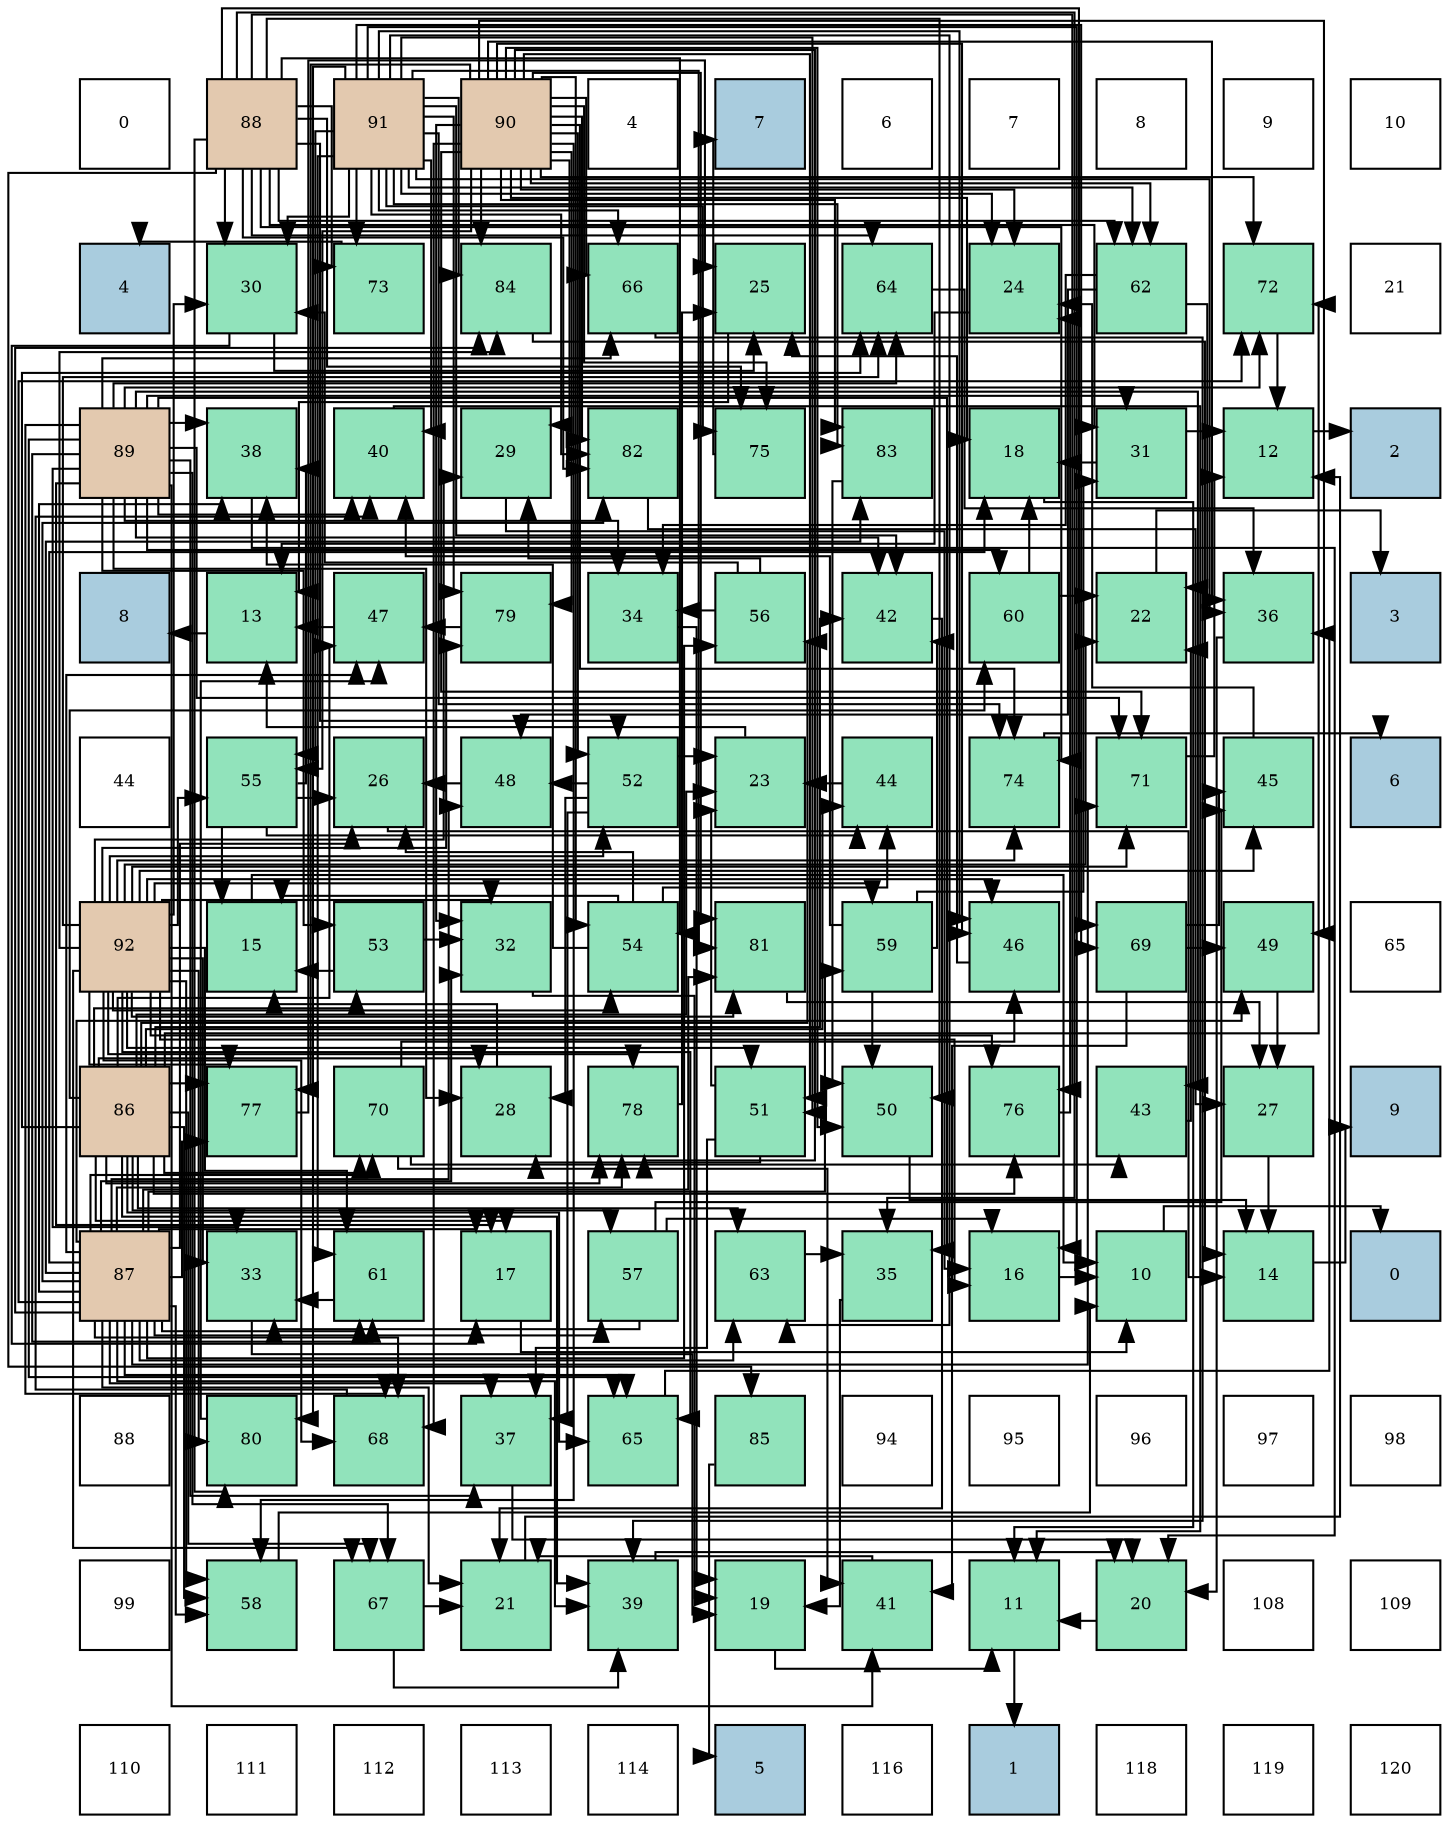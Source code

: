 digraph layout{
 rankdir=TB;
 splines=ortho;
 node [style=filled shape=square fixedsize=true width=0.6];
0[label="0", fontsize=8, fillcolor="#ffffff"];
1[label="88", fontsize=8, fillcolor="#e3c9af"];
2[label="91", fontsize=8, fillcolor="#e3c9af"];
3[label="90", fontsize=8, fillcolor="#e3c9af"];
4[label="4", fontsize=8, fillcolor="#ffffff"];
5[label="7", fontsize=8, fillcolor="#a9ccde"];
6[label="6", fontsize=8, fillcolor="#ffffff"];
7[label="7", fontsize=8, fillcolor="#ffffff"];
8[label="8", fontsize=8, fillcolor="#ffffff"];
9[label="9", fontsize=8, fillcolor="#ffffff"];
10[label="10", fontsize=8, fillcolor="#ffffff"];
11[label="4", fontsize=8, fillcolor="#a9ccde"];
12[label="30", fontsize=8, fillcolor="#91e3bb"];
13[label="73", fontsize=8, fillcolor="#91e3bb"];
14[label="84", fontsize=8, fillcolor="#91e3bb"];
15[label="66", fontsize=8, fillcolor="#91e3bb"];
16[label="25", fontsize=8, fillcolor="#91e3bb"];
17[label="64", fontsize=8, fillcolor="#91e3bb"];
18[label="24", fontsize=8, fillcolor="#91e3bb"];
19[label="62", fontsize=8, fillcolor="#91e3bb"];
20[label="72", fontsize=8, fillcolor="#91e3bb"];
21[label="21", fontsize=8, fillcolor="#ffffff"];
22[label="89", fontsize=8, fillcolor="#e3c9af"];
23[label="38", fontsize=8, fillcolor="#91e3bb"];
24[label="40", fontsize=8, fillcolor="#91e3bb"];
25[label="29", fontsize=8, fillcolor="#91e3bb"];
26[label="82", fontsize=8, fillcolor="#91e3bb"];
27[label="75", fontsize=8, fillcolor="#91e3bb"];
28[label="83", fontsize=8, fillcolor="#91e3bb"];
29[label="18", fontsize=8, fillcolor="#91e3bb"];
30[label="31", fontsize=8, fillcolor="#91e3bb"];
31[label="12", fontsize=8, fillcolor="#91e3bb"];
32[label="2", fontsize=8, fillcolor="#a9ccde"];
33[label="8", fontsize=8, fillcolor="#a9ccde"];
34[label="13", fontsize=8, fillcolor="#91e3bb"];
35[label="47", fontsize=8, fillcolor="#91e3bb"];
36[label="79", fontsize=8, fillcolor="#91e3bb"];
37[label="34", fontsize=8, fillcolor="#91e3bb"];
38[label="56", fontsize=8, fillcolor="#91e3bb"];
39[label="42", fontsize=8, fillcolor="#91e3bb"];
40[label="60", fontsize=8, fillcolor="#91e3bb"];
41[label="22", fontsize=8, fillcolor="#91e3bb"];
42[label="36", fontsize=8, fillcolor="#91e3bb"];
43[label="3", fontsize=8, fillcolor="#a9ccde"];
44[label="44", fontsize=8, fillcolor="#ffffff"];
45[label="55", fontsize=8, fillcolor="#91e3bb"];
46[label="26", fontsize=8, fillcolor="#91e3bb"];
47[label="48", fontsize=8, fillcolor="#91e3bb"];
48[label="52", fontsize=8, fillcolor="#91e3bb"];
49[label="23", fontsize=8, fillcolor="#91e3bb"];
50[label="44", fontsize=8, fillcolor="#91e3bb"];
51[label="74", fontsize=8, fillcolor="#91e3bb"];
52[label="71", fontsize=8, fillcolor="#91e3bb"];
53[label="45", fontsize=8, fillcolor="#91e3bb"];
54[label="6", fontsize=8, fillcolor="#a9ccde"];
55[label="92", fontsize=8, fillcolor="#e3c9af"];
56[label="15", fontsize=8, fillcolor="#91e3bb"];
57[label="53", fontsize=8, fillcolor="#91e3bb"];
58[label="32", fontsize=8, fillcolor="#91e3bb"];
59[label="54", fontsize=8, fillcolor="#91e3bb"];
60[label="81", fontsize=8, fillcolor="#91e3bb"];
61[label="59", fontsize=8, fillcolor="#91e3bb"];
62[label="46", fontsize=8, fillcolor="#91e3bb"];
63[label="69", fontsize=8, fillcolor="#91e3bb"];
64[label="49", fontsize=8, fillcolor="#91e3bb"];
65[label="65", fontsize=8, fillcolor="#ffffff"];
66[label="86", fontsize=8, fillcolor="#e3c9af"];
67[label="77", fontsize=8, fillcolor="#91e3bb"];
68[label="70", fontsize=8, fillcolor="#91e3bb"];
69[label="28", fontsize=8, fillcolor="#91e3bb"];
70[label="78", fontsize=8, fillcolor="#91e3bb"];
71[label="51", fontsize=8, fillcolor="#91e3bb"];
72[label="50", fontsize=8, fillcolor="#91e3bb"];
73[label="76", fontsize=8, fillcolor="#91e3bb"];
74[label="43", fontsize=8, fillcolor="#91e3bb"];
75[label="27", fontsize=8, fillcolor="#91e3bb"];
76[label="9", fontsize=8, fillcolor="#a9ccde"];
77[label="87", fontsize=8, fillcolor="#e3c9af"];
78[label="33", fontsize=8, fillcolor="#91e3bb"];
79[label="61", fontsize=8, fillcolor="#91e3bb"];
80[label="17", fontsize=8, fillcolor="#91e3bb"];
81[label="57", fontsize=8, fillcolor="#91e3bb"];
82[label="63", fontsize=8, fillcolor="#91e3bb"];
83[label="35", fontsize=8, fillcolor="#91e3bb"];
84[label="16", fontsize=8, fillcolor="#91e3bb"];
85[label="10", fontsize=8, fillcolor="#91e3bb"];
86[label="14", fontsize=8, fillcolor="#91e3bb"];
87[label="0", fontsize=8, fillcolor="#a9ccde"];
88[label="88", fontsize=8, fillcolor="#ffffff"];
89[label="80", fontsize=8, fillcolor="#91e3bb"];
90[label="68", fontsize=8, fillcolor="#91e3bb"];
91[label="37", fontsize=8, fillcolor="#91e3bb"];
92[label="65", fontsize=8, fillcolor="#91e3bb"];
93[label="85", fontsize=8, fillcolor="#91e3bb"];
94[label="94", fontsize=8, fillcolor="#ffffff"];
95[label="95", fontsize=8, fillcolor="#ffffff"];
96[label="96", fontsize=8, fillcolor="#ffffff"];
97[label="97", fontsize=8, fillcolor="#ffffff"];
98[label="98", fontsize=8, fillcolor="#ffffff"];
99[label="99", fontsize=8, fillcolor="#ffffff"];
100[label="58", fontsize=8, fillcolor="#91e3bb"];
101[label="67", fontsize=8, fillcolor="#91e3bb"];
102[label="21", fontsize=8, fillcolor="#91e3bb"];
103[label="39", fontsize=8, fillcolor="#91e3bb"];
104[label="19", fontsize=8, fillcolor="#91e3bb"];
105[label="41", fontsize=8, fillcolor="#91e3bb"];
106[label="11", fontsize=8, fillcolor="#91e3bb"];
107[label="20", fontsize=8, fillcolor="#91e3bb"];
108[label="108", fontsize=8, fillcolor="#ffffff"];
109[label="109", fontsize=8, fillcolor="#ffffff"];
110[label="110", fontsize=8, fillcolor="#ffffff"];
111[label="111", fontsize=8, fillcolor="#ffffff"];
112[label="112", fontsize=8, fillcolor="#ffffff"];
113[label="113", fontsize=8, fillcolor="#ffffff"];
114[label="114", fontsize=8, fillcolor="#ffffff"];
115[label="5", fontsize=8, fillcolor="#a9ccde"];
116[label="116", fontsize=8, fillcolor="#ffffff"];
117[label="1", fontsize=8, fillcolor="#a9ccde"];
118[label="118", fontsize=8, fillcolor="#ffffff"];
119[label="119", fontsize=8, fillcolor="#ffffff"];
120[label="120", fontsize=8, fillcolor="#ffffff"];
edge [constraint=false, style=vis];85 -> 87;
106 -> 117;
31 -> 32;
34 -> 33;
86 -> 76;
56 -> 85;
84 -> 85;
80 -> 85;
29 -> 106;
104 -> 106;
107 -> 106;
102 -> 31;
41 -> 43;
49 -> 34;
18 -> 34;
16 -> 34;
46 -> 86;
75 -> 86;
69 -> 56;
25 -> 84;
12 -> 80;
12 -> 16;
30 -> 31;
30 -> 29;
58 -> 104;
78 -> 104;
37 -> 104;
83 -> 104;
42 -> 107;
91 -> 107;
23 -> 107;
103 -> 107;
24 -> 106;
105 -> 102;
39 -> 102;
74 -> 41;
50 -> 49;
53 -> 18;
62 -> 16;
35 -> 34;
47 -> 46;
64 -> 75;
72 -> 86;
71 -> 49;
71 -> 69;
71 -> 91;
48 -> 49;
48 -> 69;
48 -> 91;
48 -> 47;
57 -> 56;
57 -> 58;
59 -> 56;
59 -> 46;
59 -> 23;
59 -> 50;
45 -> 56;
45 -> 46;
45 -> 23;
45 -> 50;
38 -> 25;
38 -> 12;
38 -> 37;
81 -> 84;
81 -> 78;
81 -> 53;
100 -> 85;
61 -> 30;
61 -> 24;
61 -> 39;
61 -> 72;
40 -> 29;
40 -> 41;
79 -> 78;
19 -> 41;
19 -> 37;
19 -> 47;
82 -> 83;
17 -> 42;
92 -> 42;
15 -> 103;
101 -> 102;
101 -> 103;
90 -> 24;
63 -> 105;
63 -> 53;
63 -> 64;
68 -> 105;
68 -> 74;
68 -> 62;
52 -> 31;
20 -> 31;
13 -> 11;
51 -> 54;
27 -> 5;
73 -> 18;
67 -> 16;
70 -> 16;
36 -> 35;
89 -> 35;
60 -> 75;
26 -> 75;
28 -> 72;
14 -> 86;
93 -> 115;
66 -> 80;
66 -> 49;
66 -> 69;
66 -> 103;
66 -> 39;
66 -> 50;
66 -> 35;
66 -> 57;
66 -> 38;
66 -> 81;
66 -> 100;
66 -> 40;
66 -> 82;
66 -> 17;
66 -> 92;
66 -> 101;
66 -> 68;
66 -> 20;
66 -> 73;
66 -> 67;
66 -> 70;
77 -> 80;
77 -> 29;
77 -> 102;
77 -> 46;
77 -> 58;
77 -> 91;
77 -> 23;
77 -> 103;
77 -> 35;
77 -> 47;
77 -> 64;
77 -> 38;
77 -> 81;
77 -> 100;
77 -> 61;
77 -> 79;
77 -> 82;
77 -> 92;
77 -> 90;
77 -> 68;
77 -> 52;
77 -> 20;
77 -> 67;
77 -> 70;
77 -> 60;
77 -> 26;
77 -> 28;
77 -> 14;
1 -> 12;
1 -> 30;
1 -> 83;
1 -> 72;
1 -> 48;
1 -> 59;
1 -> 19;
1 -> 17;
1 -> 63;
1 -> 13;
1 -> 51;
1 -> 27;
1 -> 73;
1 -> 89;
1 -> 26;
1 -> 93;
22 -> 80;
22 -> 69;
22 -> 30;
22 -> 78;
22 -> 37;
22 -> 83;
22 -> 91;
22 -> 23;
22 -> 24;
22 -> 105;
22 -> 39;
22 -> 74;
22 -> 57;
22 -> 40;
22 -> 79;
22 -> 17;
22 -> 92;
22 -> 15;
22 -> 101;
22 -> 90;
22 -> 52;
22 -> 20;
3 -> 29;
3 -> 18;
3 -> 25;
3 -> 58;
3 -> 42;
3 -> 62;
3 -> 64;
3 -> 72;
3 -> 71;
3 -> 48;
3 -> 59;
3 -> 45;
3 -> 100;
3 -> 19;
3 -> 15;
3 -> 90;
3 -> 52;
3 -> 20;
3 -> 51;
3 -> 27;
3 -> 67;
3 -> 70;
3 -> 36;
3 -> 60;
3 -> 26;
3 -> 28;
3 -> 14;
2 -> 84;
2 -> 18;
2 -> 12;
2 -> 42;
2 -> 24;
2 -> 39;
2 -> 62;
2 -> 71;
2 -> 45;
2 -> 79;
2 -> 19;
2 -> 82;
2 -> 15;
2 -> 63;
2 -> 13;
2 -> 51;
2 -> 27;
2 -> 36;
2 -> 89;
2 -> 60;
2 -> 26;
2 -> 28;
2 -> 14;
55 -> 84;
55 -> 41;
55 -> 25;
55 -> 12;
55 -> 58;
55 -> 78;
55 -> 53;
55 -> 62;
55 -> 71;
55 -> 48;
55 -> 59;
55 -> 45;
55 -> 100;
55 -> 61;
55 -> 79;
55 -> 17;
55 -> 92;
55 -> 101;
55 -> 90;
55 -> 52;
55 -> 51;
55 -> 73;
55 -> 67;
55 -> 70;
55 -> 36;
55 -> 89;
55 -> 60;
55 -> 14;
edge [constraint=true, style=invis];
0 -> 11 -> 22 -> 33 -> 44 -> 55 -> 66 -> 77 -> 88 -> 99 -> 110;
1 -> 12 -> 23 -> 34 -> 45 -> 56 -> 67 -> 78 -> 89 -> 100 -> 111;
2 -> 13 -> 24 -> 35 -> 46 -> 57 -> 68 -> 79 -> 90 -> 101 -> 112;
3 -> 14 -> 25 -> 36 -> 47 -> 58 -> 69 -> 80 -> 91 -> 102 -> 113;
4 -> 15 -> 26 -> 37 -> 48 -> 59 -> 70 -> 81 -> 92 -> 103 -> 114;
5 -> 16 -> 27 -> 38 -> 49 -> 60 -> 71 -> 82 -> 93 -> 104 -> 115;
6 -> 17 -> 28 -> 39 -> 50 -> 61 -> 72 -> 83 -> 94 -> 105 -> 116;
7 -> 18 -> 29 -> 40 -> 51 -> 62 -> 73 -> 84 -> 95 -> 106 -> 117;
8 -> 19 -> 30 -> 41 -> 52 -> 63 -> 74 -> 85 -> 96 -> 107 -> 118;
9 -> 20 -> 31 -> 42 -> 53 -> 64 -> 75 -> 86 -> 97 -> 108 -> 119;
10 -> 21 -> 32 -> 43 -> 54 -> 65 -> 76 -> 87 -> 98 -> 109 -> 120;
rank = same {0 -> 1 -> 2 -> 3 -> 4 -> 5 -> 6 -> 7 -> 8 -> 9 -> 10};
rank = same {11 -> 12 -> 13 -> 14 -> 15 -> 16 -> 17 -> 18 -> 19 -> 20 -> 21};
rank = same {22 -> 23 -> 24 -> 25 -> 26 -> 27 -> 28 -> 29 -> 30 -> 31 -> 32};
rank = same {33 -> 34 -> 35 -> 36 -> 37 -> 38 -> 39 -> 40 -> 41 -> 42 -> 43};
rank = same {44 -> 45 -> 46 -> 47 -> 48 -> 49 -> 50 -> 51 -> 52 -> 53 -> 54};
rank = same {55 -> 56 -> 57 -> 58 -> 59 -> 60 -> 61 -> 62 -> 63 -> 64 -> 65};
rank = same {66 -> 67 -> 68 -> 69 -> 70 -> 71 -> 72 -> 73 -> 74 -> 75 -> 76};
rank = same {77 -> 78 -> 79 -> 80 -> 81 -> 82 -> 83 -> 84 -> 85 -> 86 -> 87};
rank = same {88 -> 89 -> 90 -> 91 -> 92 -> 93 -> 94 -> 95 -> 96 -> 97 -> 98};
rank = same {99 -> 100 -> 101 -> 102 -> 103 -> 104 -> 105 -> 106 -> 107 -> 108 -> 109};
rank = same {110 -> 111 -> 112 -> 113 -> 114 -> 115 -> 116 -> 117 -> 118 -> 119 -> 120};
}